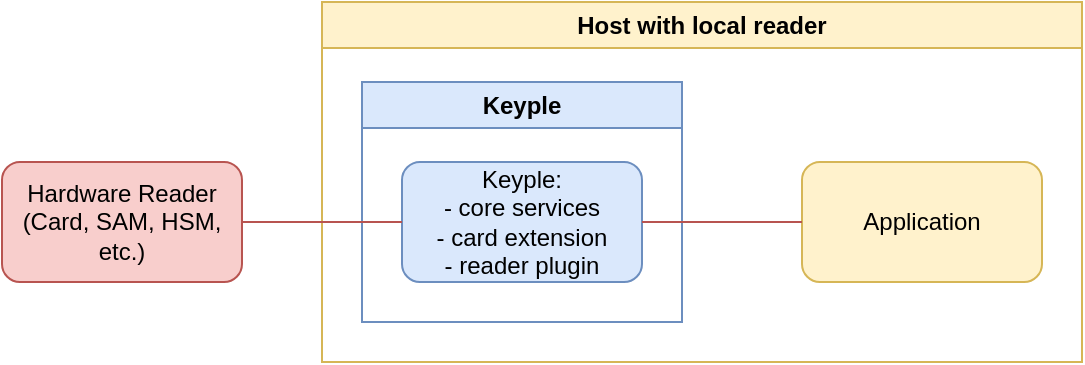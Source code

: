 <mxfile version="20.7.4" type="device"><diagram name="Page-1" id="7Sh1Q71iwAasNACV_Fdk"><mxGraphModel dx="1050" dy="621" grid="1" gridSize="10" guides="1" tooltips="1" connect="1" arrows="1" fold="1" page="1" pageScale="1" pageWidth="1654" pageHeight="1169" math="0" shadow="0"><root><mxCell id="TWPGk657dWVwOv0mLjbH-0"/><mxCell id="TWPGk657dWVwOv0mLjbH-1" parent="TWPGk657dWVwOv0mLjbH-0"/><mxCell id="TWPGk657dWVwOv0mLjbH-2" value="Host with local reader" style="swimlane;whiteSpace=wrap;html=1;fillColor=#fff2cc;strokeColor=#d6b656;" parent="TWPGk657dWVwOv0mLjbH-1" vertex="1"><mxGeometry x="280" y="120" width="380" height="180" as="geometry"/></mxCell><mxCell id="TWPGk657dWVwOv0mLjbH-3" value="Application" style="rounded=1;whiteSpace=wrap;html=1;fillColor=#fff2cc;strokeColor=#d6b656;" parent="TWPGk657dWVwOv0mLjbH-2" vertex="1"><mxGeometry x="240" y="80" width="120" height="60" as="geometry"/></mxCell><mxCell id="TWPGk657dWVwOv0mLjbH-4" value="Keyple" style="swimlane;whiteSpace=wrap;html=1;swimlaneFillColor=none;fillColor=#dae8fc;strokeColor=#6c8ebf;" parent="TWPGk657dWVwOv0mLjbH-2" vertex="1"><mxGeometry x="20" y="40" width="160" height="120" as="geometry"/></mxCell><mxCell id="TWPGk657dWVwOv0mLjbH-6" value="Keyple:&lt;br&gt;- core services&lt;br&gt;- card extension&lt;br&gt;- reader plugin" style="rounded=1;whiteSpace=wrap;html=1;fillColor=#dae8fc;strokeColor=#6c8ebf;" parent="TWPGk657dWVwOv0mLjbH-4" vertex="1"><mxGeometry x="20" y="40" width="120" height="60" as="geometry"/></mxCell><mxCell id="TWPGk657dWVwOv0mLjbH-9" style="rounded=0;orthogonalLoop=1;jettySize=auto;html=1;exitX=1;exitY=0.5;exitDx=0;exitDy=0;entryX=0;entryY=0.5;entryDx=0;entryDy=0;strokeWidth=1;endArrow=none;endFill=0;fillColor=#f8cecc;strokeColor=#b85450;" parent="TWPGk657dWVwOv0mLjbH-2" source="TWPGk657dWVwOv0mLjbH-6" target="TWPGk657dWVwOv0mLjbH-3" edge="1"><mxGeometry relative="1" as="geometry"/></mxCell><mxCell id="TWPGk657dWVwOv0mLjbH-12" value="Hardware Reader&lt;br&gt;(Card, SAM, HSM, etc.)" style="rounded=1;whiteSpace=wrap;html=1;fillColor=#f8cecc;strokeColor=#b85450;" parent="TWPGk657dWVwOv0mLjbH-1" vertex="1"><mxGeometry x="120" y="200" width="120" height="60" as="geometry"/></mxCell><mxCell id="TWPGk657dWVwOv0mLjbH-23" style="edgeStyle=orthogonalEdgeStyle;rounded=0;orthogonalLoop=1;jettySize=auto;html=1;exitX=0;exitY=0.5;exitDx=0;exitDy=0;entryX=1;entryY=0.5;entryDx=0;entryDy=0;endArrow=none;endFill=0;fillColor=#f8cecc;strokeColor=#b85450;strokeWidth=1;" parent="TWPGk657dWVwOv0mLjbH-1" source="TWPGk657dWVwOv0mLjbH-6" target="TWPGk657dWVwOv0mLjbH-12" edge="1"><mxGeometry relative="1" as="geometry"/></mxCell></root></mxGraphModel></diagram></mxfile>